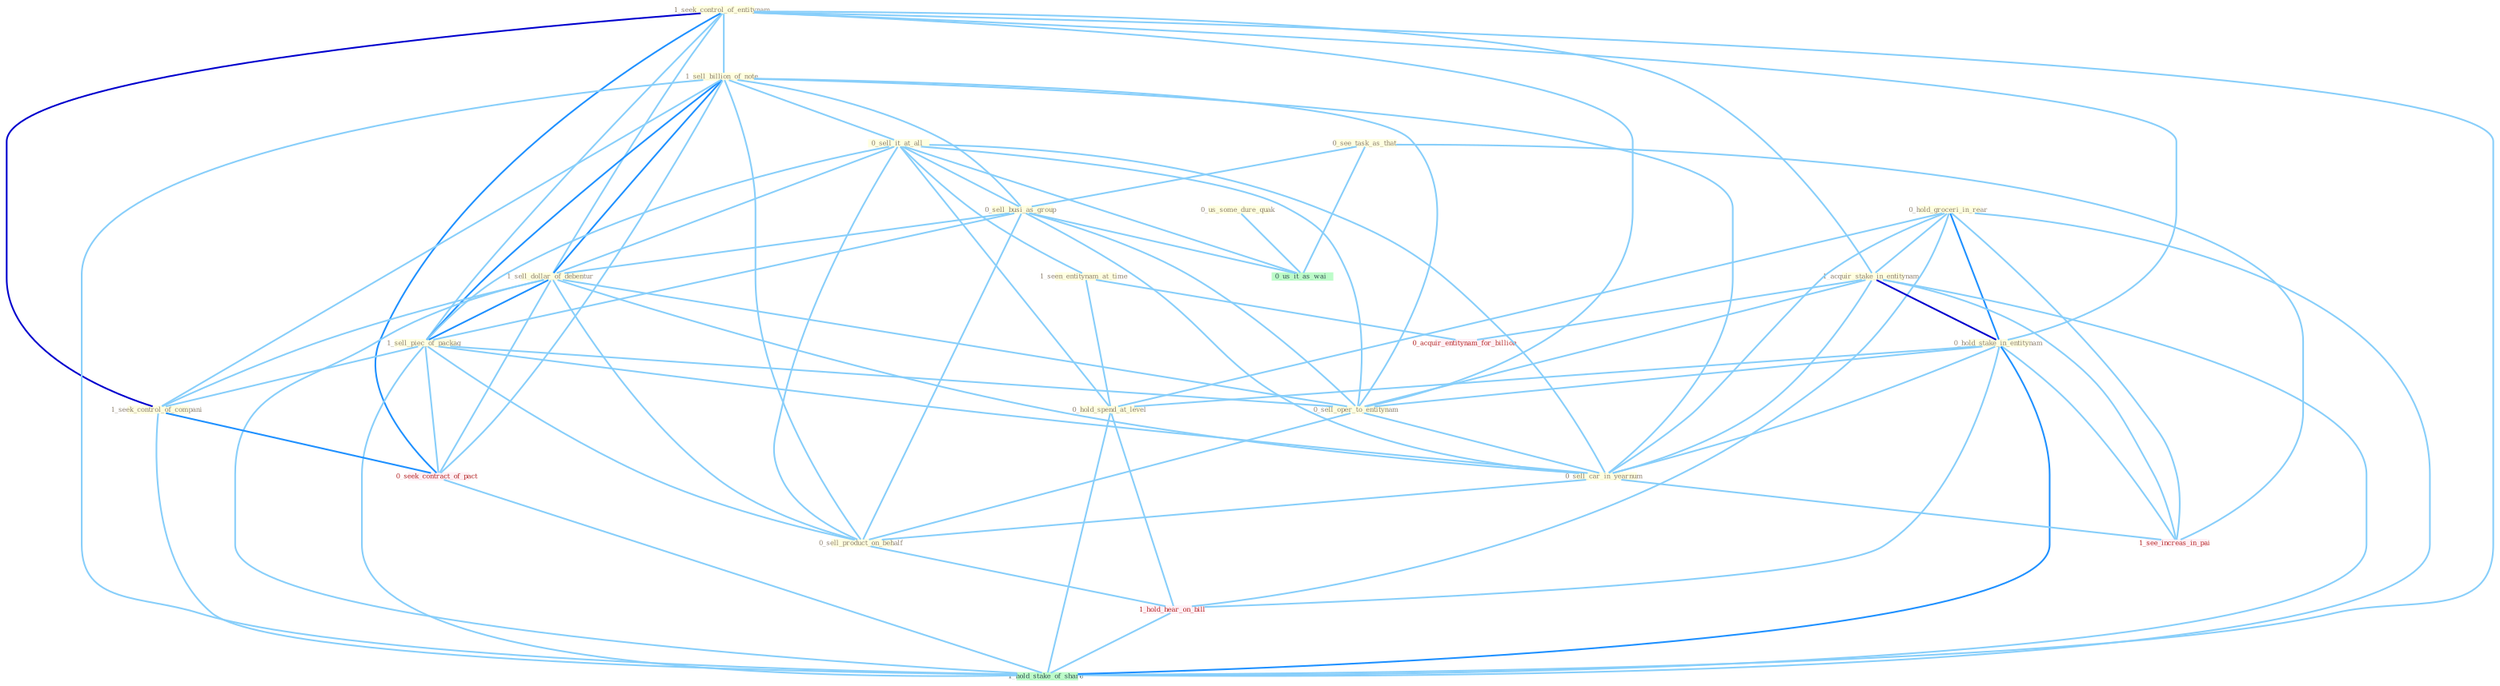 Graph G{ 
    node
    [shape=polygon,style=filled,width=.5,height=.06,color="#BDFCC9",fixedsize=true,fontsize=4,
    fontcolor="#2f4f4f"];
    {node
    [color="#ffffe0", fontcolor="#8b7d6b"] "1_seek_control_of_entitynam " "0_hold_groceri_in_rear " "0_see_task_as_that " "1_acquir_stake_in_entitynam " "0_hold_stake_in_entitynam " "1_sell_billion_of_note " "0_sell_it_at_all " "0_sell_busi_as_group " "1_sell_dollar_of_debentur " "1_sell_piec_of_packag " "0_us_some_dure_quak " "0_sell_oper_to_entitynam " "0_sell_car_in_yearnum " "1_seek_control_of_compani " "1_seen_entitynam_at_time " "0_sell_product_on_behalf " "0_hold_spend_at_level "}
{node [color="#fff0f5", fontcolor="#b22222"] "0_seek_contract_of_pact " "0_acquir_entitynam_for_billion " "1_see_increas_in_pai " "1_hold_hear_on_bill "}
edge [color="#B0E2FF"];

	"1_seek_control_of_entitynam " -- "1_acquir_stake_in_entitynam " [w="1", color="#87cefa" ];
	"1_seek_control_of_entitynam " -- "0_hold_stake_in_entitynam " [w="1", color="#87cefa" ];
	"1_seek_control_of_entitynam " -- "1_sell_billion_of_note " [w="1", color="#87cefa" ];
	"1_seek_control_of_entitynam " -- "1_sell_dollar_of_debentur " [w="1", color="#87cefa" ];
	"1_seek_control_of_entitynam " -- "1_sell_piec_of_packag " [w="1", color="#87cefa" ];
	"1_seek_control_of_entitynam " -- "0_sell_oper_to_entitynam " [w="1", color="#87cefa" ];
	"1_seek_control_of_entitynam " -- "1_seek_control_of_compani " [w="3", color="#0000cd" , len=0.6];
	"1_seek_control_of_entitynam " -- "0_seek_contract_of_pact " [w="2", color="#1e90ff" , len=0.8];
	"1_seek_control_of_entitynam " -- "1_hold_stake_of_share " [w="1", color="#87cefa" ];
	"0_hold_groceri_in_rear " -- "1_acquir_stake_in_entitynam " [w="1", color="#87cefa" ];
	"0_hold_groceri_in_rear " -- "0_hold_stake_in_entitynam " [w="2", color="#1e90ff" , len=0.8];
	"0_hold_groceri_in_rear " -- "0_sell_car_in_yearnum " [w="1", color="#87cefa" ];
	"0_hold_groceri_in_rear " -- "0_hold_spend_at_level " [w="1", color="#87cefa" ];
	"0_hold_groceri_in_rear " -- "1_see_increas_in_pai " [w="1", color="#87cefa" ];
	"0_hold_groceri_in_rear " -- "1_hold_hear_on_bill " [w="1", color="#87cefa" ];
	"0_hold_groceri_in_rear " -- "1_hold_stake_of_share " [w="1", color="#87cefa" ];
	"0_see_task_as_that " -- "0_sell_busi_as_group " [w="1", color="#87cefa" ];
	"0_see_task_as_that " -- "0_us_it_as_wai " [w="1", color="#87cefa" ];
	"0_see_task_as_that " -- "1_see_increas_in_pai " [w="1", color="#87cefa" ];
	"1_acquir_stake_in_entitynam " -- "0_hold_stake_in_entitynam " [w="3", color="#0000cd" , len=0.6];
	"1_acquir_stake_in_entitynam " -- "0_sell_oper_to_entitynam " [w="1", color="#87cefa" ];
	"1_acquir_stake_in_entitynam " -- "0_sell_car_in_yearnum " [w="1", color="#87cefa" ];
	"1_acquir_stake_in_entitynam " -- "0_acquir_entitynam_for_billion " [w="1", color="#87cefa" ];
	"1_acquir_stake_in_entitynam " -- "1_see_increas_in_pai " [w="1", color="#87cefa" ];
	"1_acquir_stake_in_entitynam " -- "1_hold_stake_of_share " [w="1", color="#87cefa" ];
	"0_hold_stake_in_entitynam " -- "0_sell_oper_to_entitynam " [w="1", color="#87cefa" ];
	"0_hold_stake_in_entitynam " -- "0_sell_car_in_yearnum " [w="1", color="#87cefa" ];
	"0_hold_stake_in_entitynam " -- "0_hold_spend_at_level " [w="1", color="#87cefa" ];
	"0_hold_stake_in_entitynam " -- "1_see_increas_in_pai " [w="1", color="#87cefa" ];
	"0_hold_stake_in_entitynam " -- "1_hold_hear_on_bill " [w="1", color="#87cefa" ];
	"0_hold_stake_in_entitynam " -- "1_hold_stake_of_share " [w="2", color="#1e90ff" , len=0.8];
	"1_sell_billion_of_note " -- "0_sell_it_at_all " [w="1", color="#87cefa" ];
	"1_sell_billion_of_note " -- "0_sell_busi_as_group " [w="1", color="#87cefa" ];
	"1_sell_billion_of_note " -- "1_sell_dollar_of_debentur " [w="2", color="#1e90ff" , len=0.8];
	"1_sell_billion_of_note " -- "1_sell_piec_of_packag " [w="2", color="#1e90ff" , len=0.8];
	"1_sell_billion_of_note " -- "0_sell_oper_to_entitynam " [w="1", color="#87cefa" ];
	"1_sell_billion_of_note " -- "0_sell_car_in_yearnum " [w="1", color="#87cefa" ];
	"1_sell_billion_of_note " -- "1_seek_control_of_compani " [w="1", color="#87cefa" ];
	"1_sell_billion_of_note " -- "0_sell_product_on_behalf " [w="1", color="#87cefa" ];
	"1_sell_billion_of_note " -- "0_seek_contract_of_pact " [w="1", color="#87cefa" ];
	"1_sell_billion_of_note " -- "1_hold_stake_of_share " [w="1", color="#87cefa" ];
	"0_sell_it_at_all " -- "0_sell_busi_as_group " [w="1", color="#87cefa" ];
	"0_sell_it_at_all " -- "1_sell_dollar_of_debentur " [w="1", color="#87cefa" ];
	"0_sell_it_at_all " -- "1_sell_piec_of_packag " [w="1", color="#87cefa" ];
	"0_sell_it_at_all " -- "0_sell_oper_to_entitynam " [w="1", color="#87cefa" ];
	"0_sell_it_at_all " -- "0_sell_car_in_yearnum " [w="1", color="#87cefa" ];
	"0_sell_it_at_all " -- "1_seen_entitynam_at_time " [w="1", color="#87cefa" ];
	"0_sell_it_at_all " -- "0_sell_product_on_behalf " [w="1", color="#87cefa" ];
	"0_sell_it_at_all " -- "0_hold_spend_at_level " [w="1", color="#87cefa" ];
	"0_sell_it_at_all " -- "0_us_it_as_wai " [w="1", color="#87cefa" ];
	"0_sell_busi_as_group " -- "1_sell_dollar_of_debentur " [w="1", color="#87cefa" ];
	"0_sell_busi_as_group " -- "1_sell_piec_of_packag " [w="1", color="#87cefa" ];
	"0_sell_busi_as_group " -- "0_sell_oper_to_entitynam " [w="1", color="#87cefa" ];
	"0_sell_busi_as_group " -- "0_sell_car_in_yearnum " [w="1", color="#87cefa" ];
	"0_sell_busi_as_group " -- "0_sell_product_on_behalf " [w="1", color="#87cefa" ];
	"0_sell_busi_as_group " -- "0_us_it_as_wai " [w="1", color="#87cefa" ];
	"1_sell_dollar_of_debentur " -- "1_sell_piec_of_packag " [w="2", color="#1e90ff" , len=0.8];
	"1_sell_dollar_of_debentur " -- "0_sell_oper_to_entitynam " [w="1", color="#87cefa" ];
	"1_sell_dollar_of_debentur " -- "0_sell_car_in_yearnum " [w="1", color="#87cefa" ];
	"1_sell_dollar_of_debentur " -- "1_seek_control_of_compani " [w="1", color="#87cefa" ];
	"1_sell_dollar_of_debentur " -- "0_sell_product_on_behalf " [w="1", color="#87cefa" ];
	"1_sell_dollar_of_debentur " -- "0_seek_contract_of_pact " [w="1", color="#87cefa" ];
	"1_sell_dollar_of_debentur " -- "1_hold_stake_of_share " [w="1", color="#87cefa" ];
	"1_sell_piec_of_packag " -- "0_sell_oper_to_entitynam " [w="1", color="#87cefa" ];
	"1_sell_piec_of_packag " -- "0_sell_car_in_yearnum " [w="1", color="#87cefa" ];
	"1_sell_piec_of_packag " -- "1_seek_control_of_compani " [w="1", color="#87cefa" ];
	"1_sell_piec_of_packag " -- "0_sell_product_on_behalf " [w="1", color="#87cefa" ];
	"1_sell_piec_of_packag " -- "0_seek_contract_of_pact " [w="1", color="#87cefa" ];
	"1_sell_piec_of_packag " -- "1_hold_stake_of_share " [w="1", color="#87cefa" ];
	"0_us_some_dure_quak " -- "0_us_it_as_wai " [w="1", color="#87cefa" ];
	"0_sell_oper_to_entitynam " -- "0_sell_car_in_yearnum " [w="1", color="#87cefa" ];
	"0_sell_oper_to_entitynam " -- "0_sell_product_on_behalf " [w="1", color="#87cefa" ];
	"0_sell_car_in_yearnum " -- "0_sell_product_on_behalf " [w="1", color="#87cefa" ];
	"0_sell_car_in_yearnum " -- "1_see_increas_in_pai " [w="1", color="#87cefa" ];
	"1_seek_control_of_compani " -- "0_seek_contract_of_pact " [w="2", color="#1e90ff" , len=0.8];
	"1_seek_control_of_compani " -- "1_hold_stake_of_share " [w="1", color="#87cefa" ];
	"1_seen_entitynam_at_time " -- "0_hold_spend_at_level " [w="1", color="#87cefa" ];
	"1_seen_entitynam_at_time " -- "0_acquir_entitynam_for_billion " [w="1", color="#87cefa" ];
	"0_sell_product_on_behalf " -- "1_hold_hear_on_bill " [w="1", color="#87cefa" ];
	"0_hold_spend_at_level " -- "1_hold_hear_on_bill " [w="1", color="#87cefa" ];
	"0_hold_spend_at_level " -- "1_hold_stake_of_share " [w="1", color="#87cefa" ];
	"0_seek_contract_of_pact " -- "1_hold_stake_of_share " [w="1", color="#87cefa" ];
	"1_hold_hear_on_bill " -- "1_hold_stake_of_share " [w="1", color="#87cefa" ];
}